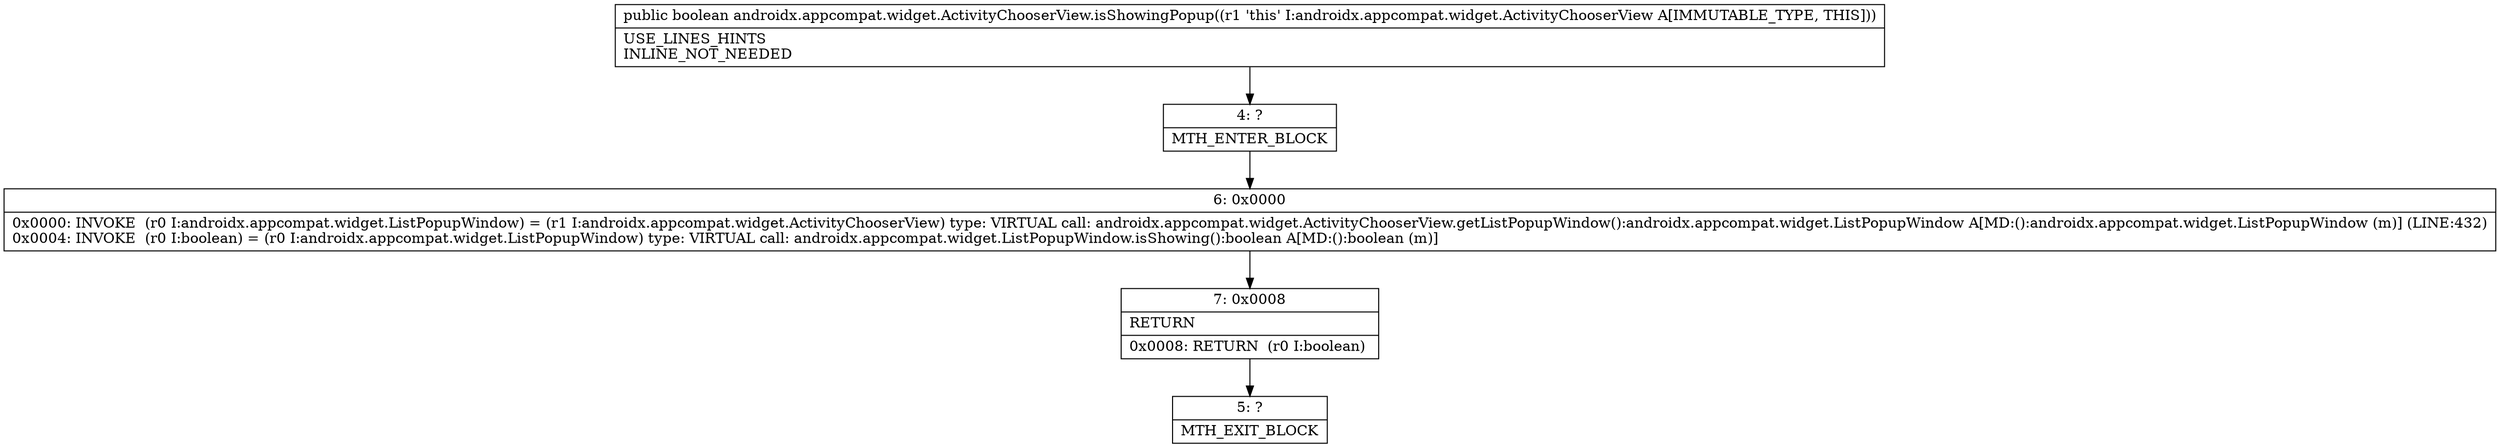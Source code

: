 digraph "CFG forandroidx.appcompat.widget.ActivityChooserView.isShowingPopup()Z" {
Node_4 [shape=record,label="{4\:\ ?|MTH_ENTER_BLOCK\l}"];
Node_6 [shape=record,label="{6\:\ 0x0000|0x0000: INVOKE  (r0 I:androidx.appcompat.widget.ListPopupWindow) = (r1 I:androidx.appcompat.widget.ActivityChooserView) type: VIRTUAL call: androidx.appcompat.widget.ActivityChooserView.getListPopupWindow():androidx.appcompat.widget.ListPopupWindow A[MD:():androidx.appcompat.widget.ListPopupWindow (m)] (LINE:432)\l0x0004: INVOKE  (r0 I:boolean) = (r0 I:androidx.appcompat.widget.ListPopupWindow) type: VIRTUAL call: androidx.appcompat.widget.ListPopupWindow.isShowing():boolean A[MD:():boolean (m)]\l}"];
Node_7 [shape=record,label="{7\:\ 0x0008|RETURN\l|0x0008: RETURN  (r0 I:boolean) \l}"];
Node_5 [shape=record,label="{5\:\ ?|MTH_EXIT_BLOCK\l}"];
MethodNode[shape=record,label="{public boolean androidx.appcompat.widget.ActivityChooserView.isShowingPopup((r1 'this' I:androidx.appcompat.widget.ActivityChooserView A[IMMUTABLE_TYPE, THIS]))  | USE_LINES_HINTS\lINLINE_NOT_NEEDED\l}"];
MethodNode -> Node_4;Node_4 -> Node_6;
Node_6 -> Node_7;
Node_7 -> Node_5;
}

